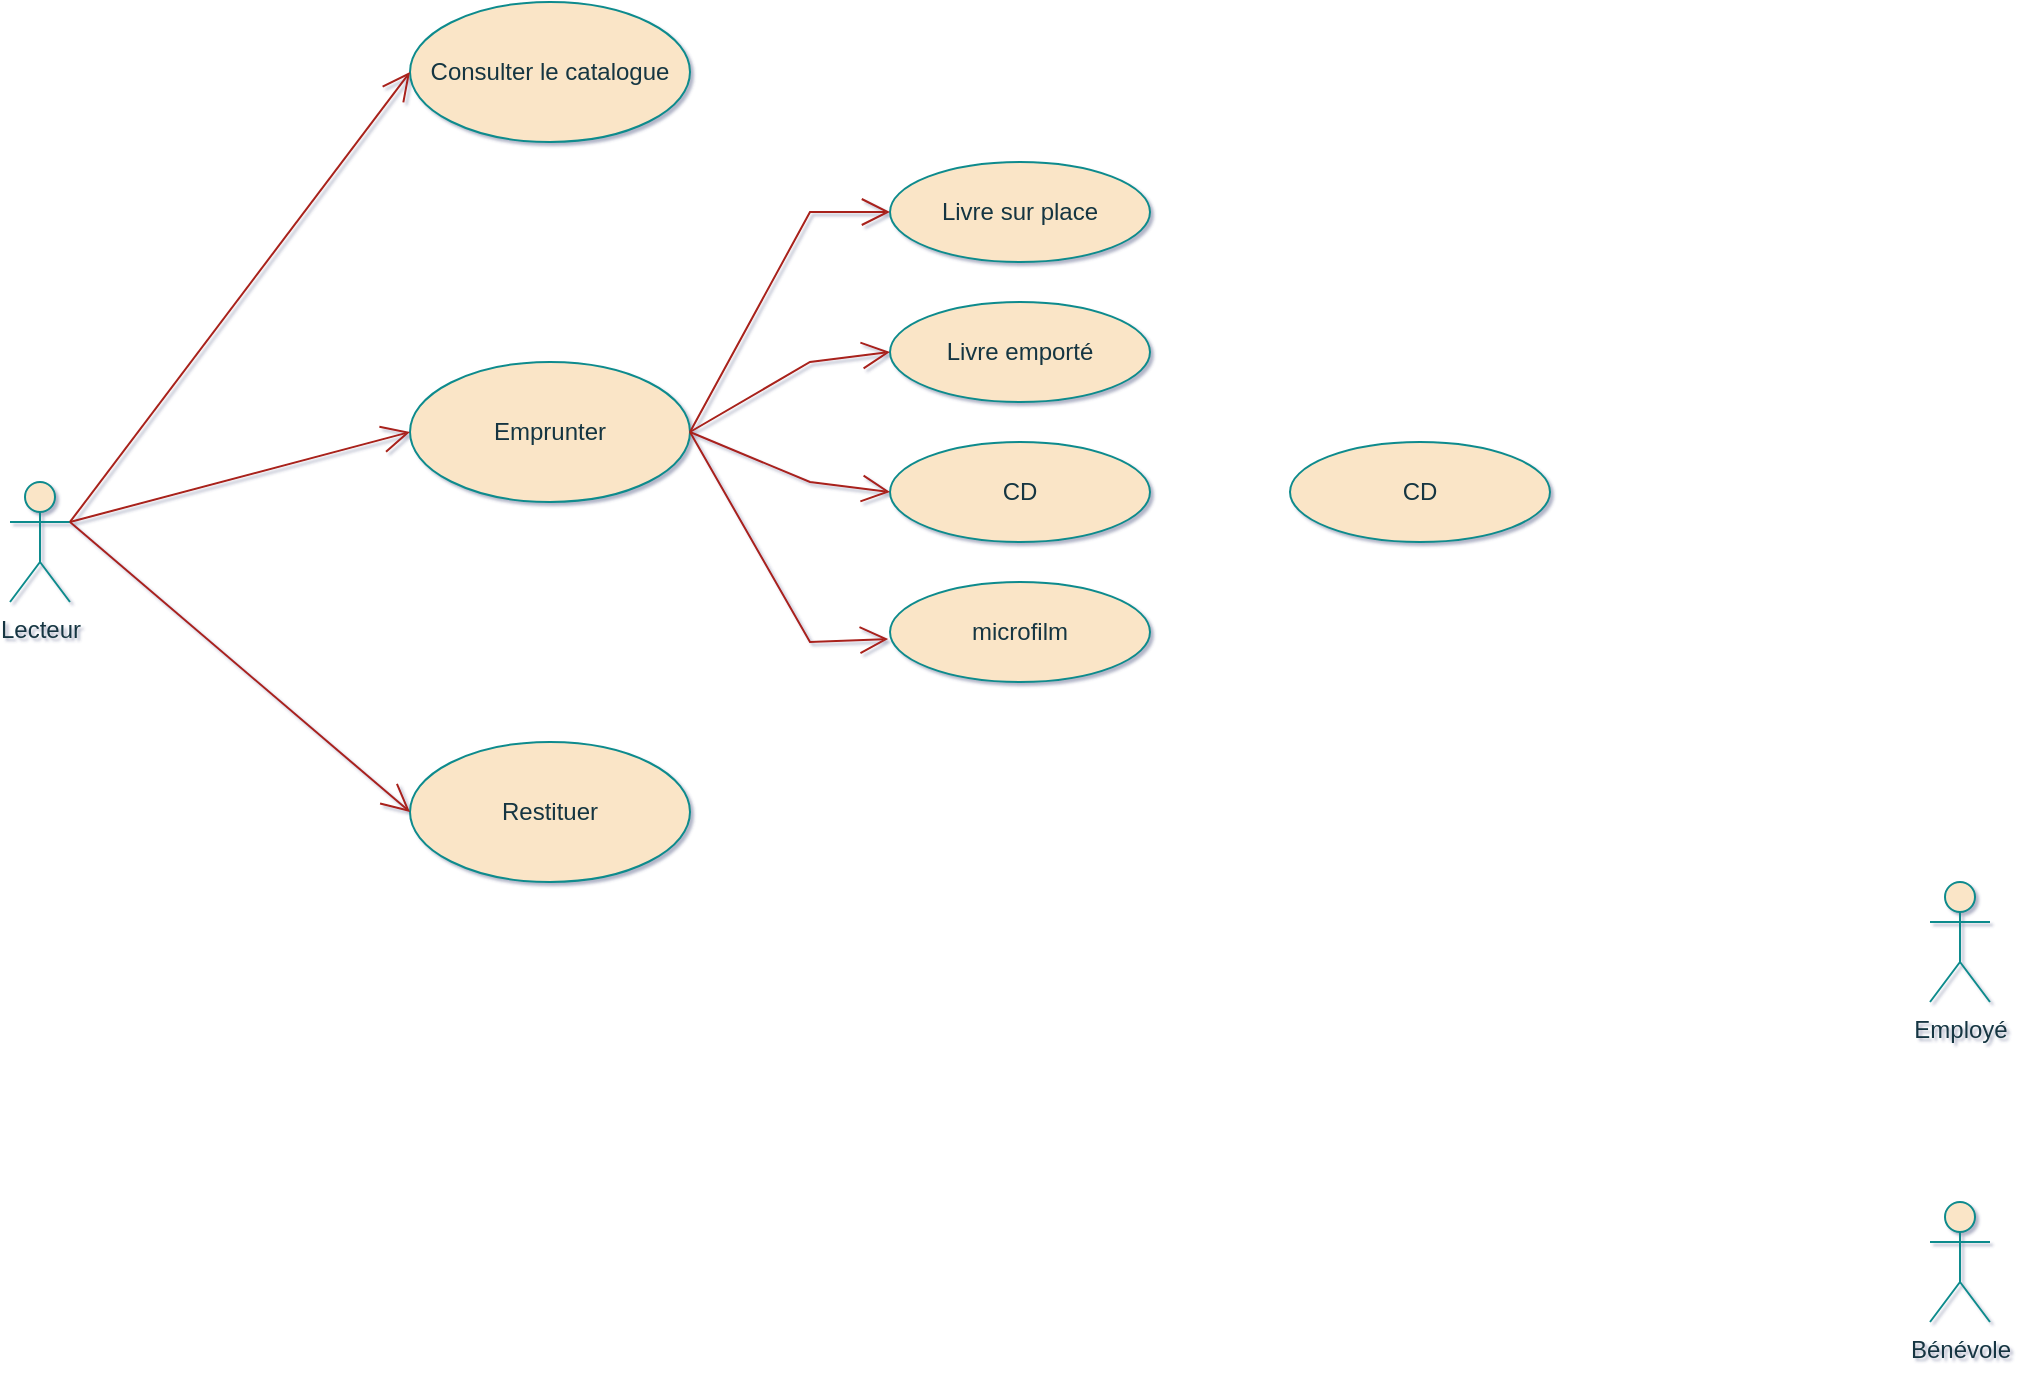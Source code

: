 <mxfile version="21.2.1" type="device">
  <diagram name="Page-1" id="nA95JgjUixVS5YG4Opld">
    <mxGraphModel dx="1495" dy="901" grid="1" gridSize="10" guides="1" tooltips="1" connect="1" arrows="1" fold="1" page="1" pageScale="1" pageWidth="1169" pageHeight="827" background="none" math="0" shadow="1">
      <root>
        <mxCell id="0" />
        <mxCell id="1" parent="0" />
        <mxCell id="pkp4lTsiRalDUdy31WEI-1" value="Lecteur&lt;br&gt;" style="shape=umlActor;verticalLabelPosition=bottom;verticalAlign=top;html=1;labelBackgroundColor=none;fillColor=#FAE5C7;strokeColor=#0F8B8D;fontColor=#143642;" parent="1" vertex="1">
          <mxGeometry x="80" y="280" width="30" height="60" as="geometry" />
        </mxCell>
        <mxCell id="pkp4lTsiRalDUdy31WEI-2" value="Employé&lt;br&gt;" style="shape=umlActor;verticalLabelPosition=bottom;verticalAlign=top;html=1;labelBackgroundColor=none;fillColor=#FAE5C7;strokeColor=#0F8B8D;fontColor=#143642;" parent="1" vertex="1">
          <mxGeometry x="1040" y="480" width="30" height="60" as="geometry" />
        </mxCell>
        <mxCell id="pkp4lTsiRalDUdy31WEI-3" value="Bénévole&lt;br&gt;" style="shape=umlActor;verticalLabelPosition=bottom;verticalAlign=top;html=1;labelBackgroundColor=none;fillColor=#FAE5C7;strokeColor=#0F8B8D;fontColor=#143642;" parent="1" vertex="1">
          <mxGeometry x="1040" y="640" width="30" height="60" as="geometry" />
        </mxCell>
        <mxCell id="nuDju4vLAwnpACeYpjrr-1" value="Consulter le catalogue" style="ellipse;whiteSpace=wrap;html=1;labelBackgroundColor=none;fillColor=#FAE5C7;strokeColor=#0F8B8D;fontColor=#143642;" parent="1" vertex="1">
          <mxGeometry x="280" y="40" width="140" height="70" as="geometry" />
        </mxCell>
        <mxCell id="nuDju4vLAwnpACeYpjrr-5" value="" style="endArrow=open;endFill=1;endSize=12;html=1;rounded=0;exitX=1;exitY=0.333;exitDx=0;exitDy=0;exitPerimeter=0;entryX=0;entryY=0.5;entryDx=0;entryDy=0;labelBackgroundColor=none;strokeColor=#A8201A;fontColor=default;" parent="1" source="pkp4lTsiRalDUdy31WEI-1" target="nuDju4vLAwnpACeYpjrr-1" edge="1">
          <mxGeometry width="160" relative="1" as="geometry">
            <mxPoint x="330" y="430" as="sourcePoint" />
            <mxPoint x="490" y="430" as="targetPoint" />
          </mxGeometry>
        </mxCell>
        <mxCell id="nuDju4vLAwnpACeYpjrr-6" value="Emprunter" style="ellipse;whiteSpace=wrap;html=1;labelBackgroundColor=none;fillColor=#FAE5C7;strokeColor=#0F8B8D;fontColor=#143642;" parent="1" vertex="1">
          <mxGeometry x="280" y="220" width="140" height="70" as="geometry" />
        </mxCell>
        <mxCell id="nEjTNjA_C8vIk057rq6N-1" value="" style="endArrow=open;endFill=1;endSize=12;html=1;rounded=0;entryX=0;entryY=0.5;entryDx=0;entryDy=0;labelBackgroundColor=none;strokeColor=#A8201A;fontColor=default;" edge="1" parent="1" target="nuDju4vLAwnpACeYpjrr-6">
          <mxGeometry width="160" relative="1" as="geometry">
            <mxPoint x="110" y="300" as="sourcePoint" />
            <mxPoint x="290" y="85" as="targetPoint" />
          </mxGeometry>
        </mxCell>
        <mxCell id="nEjTNjA_C8vIk057rq6N-2" value="Restituer" style="ellipse;whiteSpace=wrap;html=1;labelBackgroundColor=none;fillColor=#FAE5C7;strokeColor=#0F8B8D;fontColor=#143642;" vertex="1" parent="1">
          <mxGeometry x="280" y="410" width="140" height="70" as="geometry" />
        </mxCell>
        <mxCell id="nEjTNjA_C8vIk057rq6N-3" value="" style="endArrow=open;endFill=1;endSize=12;html=1;rounded=0;entryX=0;entryY=0.5;entryDx=0;entryDy=0;labelBackgroundColor=none;strokeColor=#A8201A;fontColor=default;" edge="1" parent="1" target="nEjTNjA_C8vIk057rq6N-2">
          <mxGeometry width="160" relative="1" as="geometry">
            <mxPoint x="110" y="300" as="sourcePoint" />
            <mxPoint x="290" y="85" as="targetPoint" />
          </mxGeometry>
        </mxCell>
        <mxCell id="nEjTNjA_C8vIk057rq6N-7" value="Livre sur place" style="ellipse;whiteSpace=wrap;html=1;labelBackgroundColor=none;fillColor=#FAE5C7;strokeColor=#0F8B8D;fontColor=#143642;" vertex="1" parent="1">
          <mxGeometry x="520" y="120" width="130" height="50" as="geometry" />
        </mxCell>
        <mxCell id="nEjTNjA_C8vIk057rq6N-8" value="Livre emporté" style="ellipse;whiteSpace=wrap;html=1;labelBackgroundColor=none;fillColor=#FAE5C7;strokeColor=#0F8B8D;fontColor=#143642;" vertex="1" parent="1">
          <mxGeometry x="520" y="190" width="130" height="50" as="geometry" />
        </mxCell>
        <mxCell id="nEjTNjA_C8vIk057rq6N-9" value="CD" style="ellipse;whiteSpace=wrap;html=1;labelBackgroundColor=none;fillColor=#FAE5C7;strokeColor=#0F8B8D;fontColor=#143642;" vertex="1" parent="1">
          <mxGeometry x="520" y="260" width="130" height="50" as="geometry" />
        </mxCell>
        <mxCell id="nEjTNjA_C8vIk057rq6N-12" value="microfilm" style="ellipse;whiteSpace=wrap;html=1;labelBackgroundColor=none;fillColor=#FAE5C7;strokeColor=#0F8B8D;fontColor=#143642;" vertex="1" parent="1">
          <mxGeometry x="520" y="330" width="130" height="50" as="geometry" />
        </mxCell>
        <mxCell id="nEjTNjA_C8vIk057rq6N-13" value="" style="endArrow=open;endFill=1;endSize=12;html=1;rounded=0;entryX=-0.007;entryY=0.57;entryDx=0;entryDy=0;labelBackgroundColor=none;strokeColor=#A8201A;fontColor=default;exitX=1;exitY=0.5;exitDx=0;exitDy=0;entryPerimeter=0;" edge="1" parent="1" source="nuDju4vLAwnpACeYpjrr-6" target="nEjTNjA_C8vIk057rq6N-12">
          <mxGeometry width="160" relative="1" as="geometry">
            <mxPoint x="120" y="310" as="sourcePoint" />
            <mxPoint x="290" y="265" as="targetPoint" />
            <Array as="points">
              <mxPoint x="480" y="360" />
            </Array>
          </mxGeometry>
        </mxCell>
        <mxCell id="nEjTNjA_C8vIk057rq6N-14" value="" style="endArrow=open;endFill=1;endSize=12;html=1;rounded=0;entryX=0;entryY=0.5;entryDx=0;entryDy=0;labelBackgroundColor=none;strokeColor=#A8201A;fontColor=default;exitX=1;exitY=0.5;exitDx=0;exitDy=0;" edge="1" parent="1" source="nuDju4vLAwnpACeYpjrr-6" target="nEjTNjA_C8vIk057rq6N-9">
          <mxGeometry width="160" relative="1" as="geometry">
            <mxPoint x="130" y="320" as="sourcePoint" />
            <mxPoint x="300" y="275" as="targetPoint" />
            <Array as="points">
              <mxPoint x="480" y="280" />
            </Array>
          </mxGeometry>
        </mxCell>
        <mxCell id="nEjTNjA_C8vIk057rq6N-15" value="" style="endArrow=open;endFill=1;endSize=12;html=1;rounded=0;entryX=0;entryY=0.5;entryDx=0;entryDy=0;labelBackgroundColor=none;strokeColor=#A8201A;fontColor=default;exitX=1;exitY=0.5;exitDx=0;exitDy=0;" edge="1" parent="1" source="nuDju4vLAwnpACeYpjrr-6" target="nEjTNjA_C8vIk057rq6N-8">
          <mxGeometry width="160" relative="1" as="geometry">
            <mxPoint x="140" y="330" as="sourcePoint" />
            <mxPoint x="310" y="285" as="targetPoint" />
            <Array as="points">
              <mxPoint x="480" y="220" />
            </Array>
          </mxGeometry>
        </mxCell>
        <mxCell id="nEjTNjA_C8vIk057rq6N-16" value="" style="endArrow=open;endFill=1;endSize=12;html=1;rounded=0;entryX=0;entryY=0.5;entryDx=0;entryDy=0;labelBackgroundColor=none;strokeColor=#A8201A;fontColor=default;exitX=1;exitY=0.5;exitDx=0;exitDy=0;" edge="1" parent="1" source="nuDju4vLAwnpACeYpjrr-6" target="nEjTNjA_C8vIk057rq6N-7">
          <mxGeometry width="160" relative="1" as="geometry">
            <mxPoint x="150" y="340" as="sourcePoint" />
            <mxPoint x="320" y="295" as="targetPoint" />
            <Array as="points">
              <mxPoint x="480" y="145" />
            </Array>
          </mxGeometry>
        </mxCell>
        <mxCell id="nEjTNjA_C8vIk057rq6N-17" value="CD" style="ellipse;whiteSpace=wrap;html=1;labelBackgroundColor=none;fillColor=#FAE5C7;strokeColor=#0F8B8D;fontColor=#143642;" vertex="1" parent="1">
          <mxGeometry x="720" y="260" width="130" height="50" as="geometry" />
        </mxCell>
      </root>
    </mxGraphModel>
  </diagram>
</mxfile>

